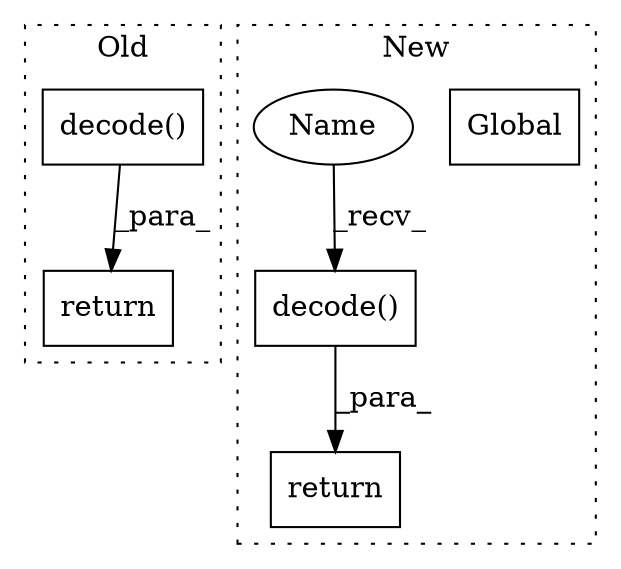 digraph G {
subgraph cluster0 {
1 [label="return" a="93" s="725" l="7" shape="box"];
4 [label="decode()" a="75" s="732,753" l="15,1" shape="box"];
label = "Old";
style="dotted";
}
subgraph cluster1 {
2 [label="Global" a="57" s="690" l="9" shape="box"];
3 [label="decode()" a="75" s="715,731" l="10,1" shape="box"];
5 [label="return" a="93" s="708" l="7" shape="box"];
6 [label="Name" a="87" s="715" l="2" shape="ellipse"];
label = "New";
style="dotted";
}
3 -> 5 [label="_para_"];
4 -> 1 [label="_para_"];
6 -> 3 [label="_recv_"];
}